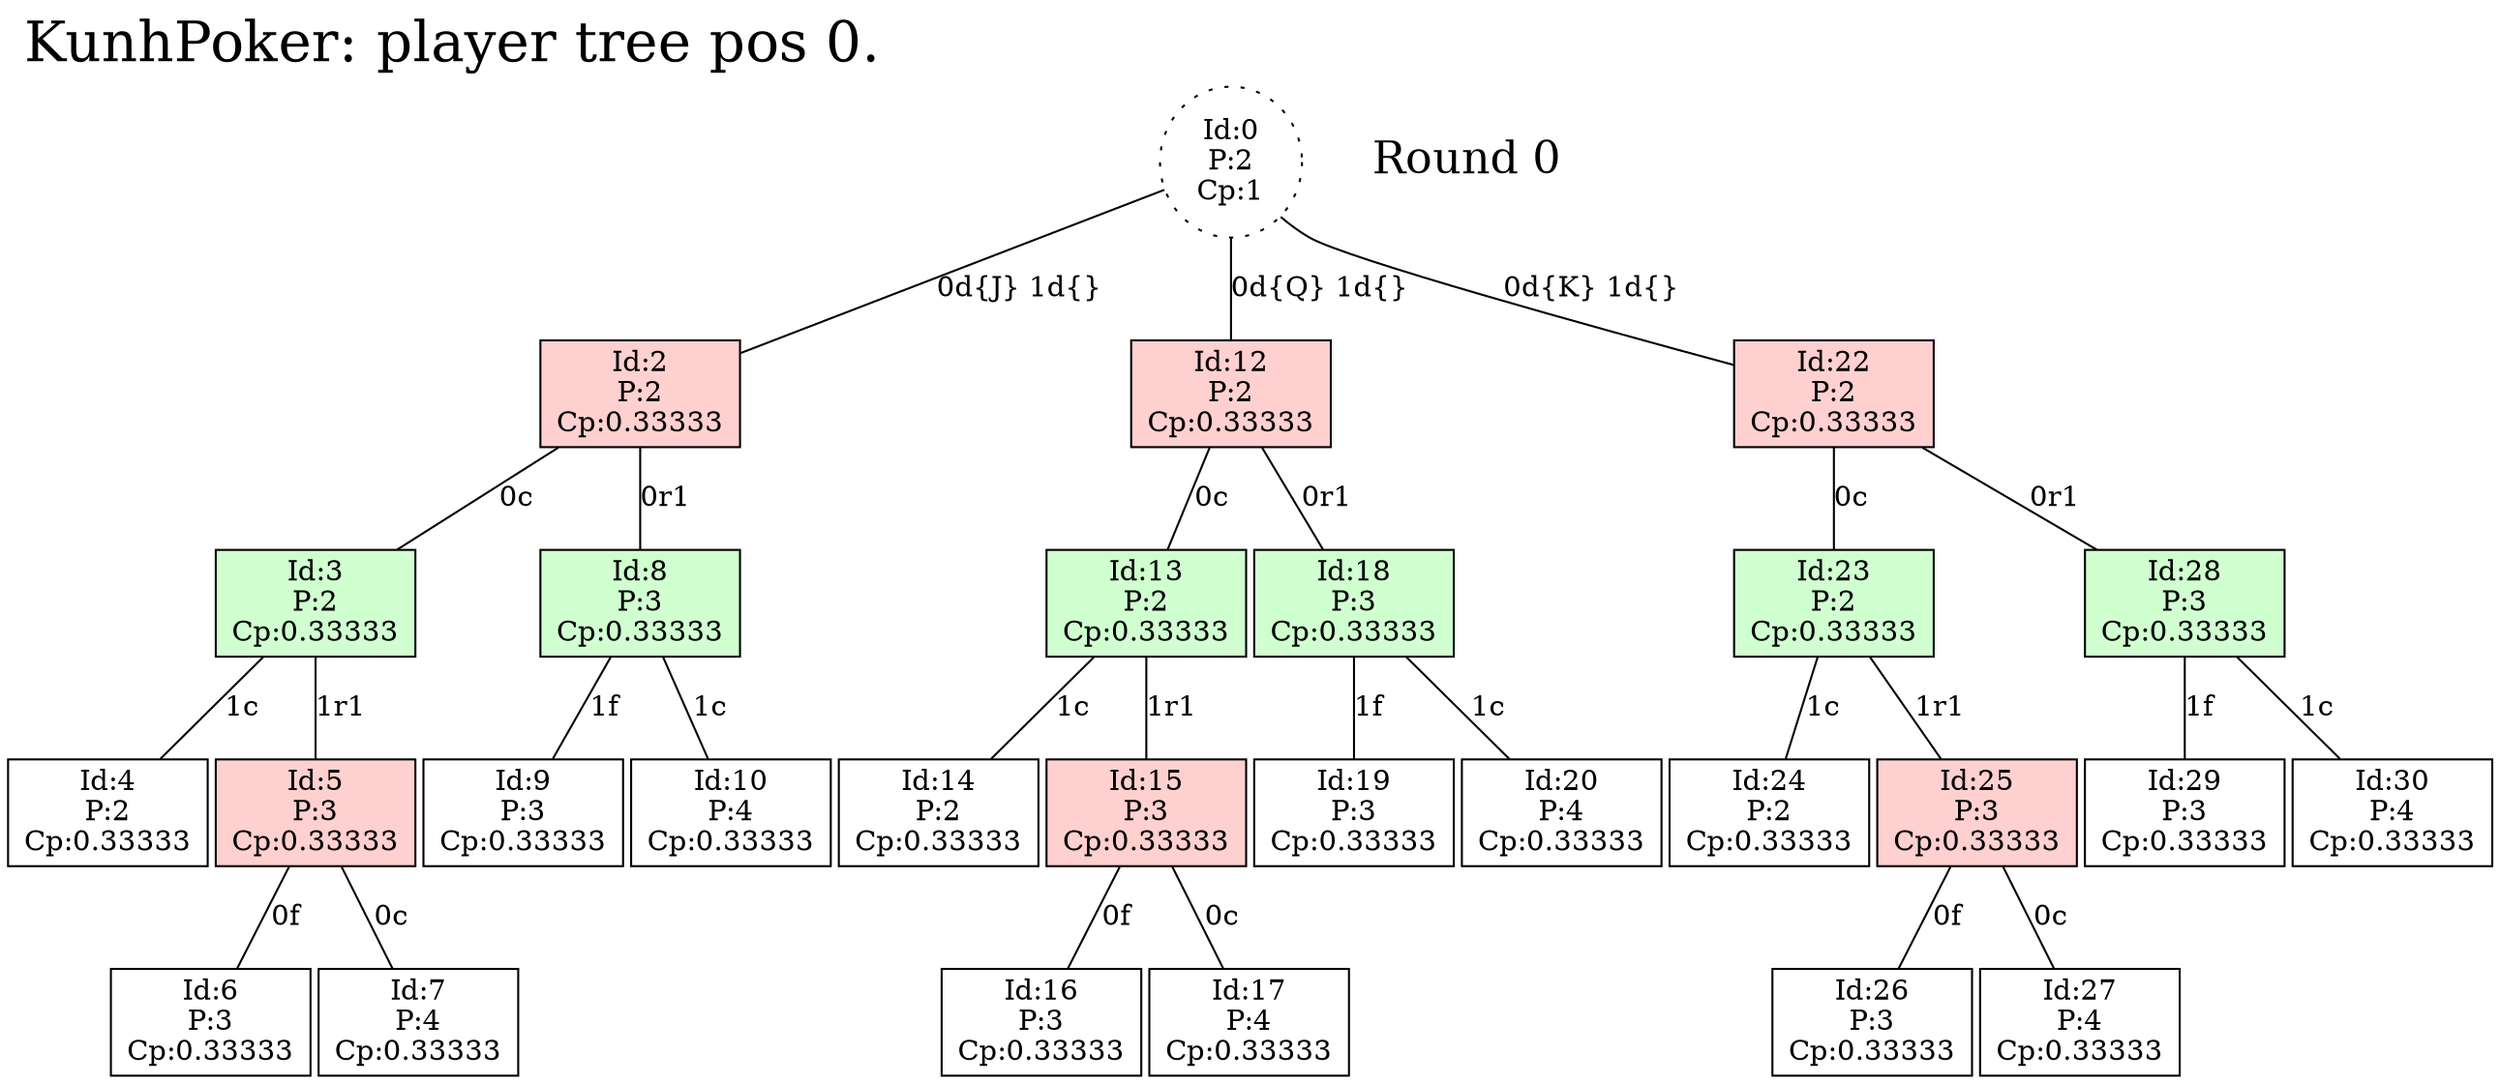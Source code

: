 digraph G {
graph [labeljust="l" labelloc="t" fontsize="28" nodesep="0.05" label="KunhPoker: player tree pos 0." ];
node[];
edge[arrowhead="none" ];
"n4"[label="Id:4\nP:2\nCp:0.33333" fillcolor="#FFFFFF" style="filled" shape="box" ];
"n3" -> "n4"[label="1c" ];
"n6"[label="Id:6\nP:3\nCp:0.33333" fillcolor="#FFFFFF" style="filled" shape="box" ];
"n5" -> "n6"[label="0f" ];
"n7"[label="Id:7\nP:4\nCp:0.33333" fillcolor="#FFFFFF" style="filled" shape="box" ];
"n5" -> "n7"[label="0c" ];
"n5"[label="Id:5\nP:3\nCp:0.33333" fillcolor="#FFD0D0" style="filled" shape="box" ];
"n3" -> "n5"[label="1r1" ];
"n3"[label="Id:3\nP:2\nCp:0.33333" fillcolor="#D0FFD0" style="filled" shape="box" ];
"n2" -> "n3"[label="0c" ];
"n9"[label="Id:9\nP:3\nCp:0.33333" fillcolor="#FFFFFF" style="filled" shape="box" ];
"n8" -> "n9"[label="1f" ];
"n10"[label="Id:10\nP:4\nCp:0.33333" fillcolor="#FFFFFF" style="filled" shape="box" ];
"n8" -> "n10"[label="1c" ];
"n8"[label="Id:8\nP:3\nCp:0.33333" fillcolor="#D0FFD0" style="filled" shape="box" ];
"n2" -> "n8"[label="0r1" ];
"n2"[label="Id:2\nP:2\nCp:0.33333" fillcolor="#FFD0D0" style="filled" shape="box" ];
"n0" -> "n2"[label="0d{J} 1d{}" ];
"n14"[label="Id:14\nP:2\nCp:0.33333" fillcolor="#FFFFFF" style="filled" shape="box" ];
"n13" -> "n14"[label="1c" ];
"n16"[label="Id:16\nP:3\nCp:0.33333" fillcolor="#FFFFFF" style="filled" shape="box" ];
"n15" -> "n16"[label="0f" ];
"n17"[label="Id:17\nP:4\nCp:0.33333" fillcolor="#FFFFFF" style="filled" shape="box" ];
"n15" -> "n17"[label="0c" ];
"n15"[label="Id:15\nP:3\nCp:0.33333" fillcolor="#FFD0D0" style="filled" shape="box" ];
"n13" -> "n15"[label="1r1" ];
"n13"[label="Id:13\nP:2\nCp:0.33333" fillcolor="#D0FFD0" style="filled" shape="box" ];
"n12" -> "n13"[label="0c" ];
"n19"[label="Id:19\nP:3\nCp:0.33333" fillcolor="#FFFFFF" style="filled" shape="box" ];
"n18" -> "n19"[label="1f" ];
"n20"[label="Id:20\nP:4\nCp:0.33333" fillcolor="#FFFFFF" style="filled" shape="box" ];
"n18" -> "n20"[label="1c" ];
"n18"[label="Id:18\nP:3\nCp:0.33333" fillcolor="#D0FFD0" style="filled" shape="box" ];
"n12" -> "n18"[label="0r1" ];
"n12"[label="Id:12\nP:2\nCp:0.33333" fillcolor="#FFD0D0" style="filled" shape="box" ];
"n0" -> "n12"[label="0d{Q} 1d{}" ];
"n24"[label="Id:24\nP:2\nCp:0.33333" fillcolor="#FFFFFF" style="filled" shape="box" ];
"n23" -> "n24"[label="1c" ];
"n26"[label="Id:26\nP:3\nCp:0.33333" fillcolor="#FFFFFF" style="filled" shape="box" ];
"n25" -> "n26"[label="0f" ];
"n27"[label="Id:27\nP:4\nCp:0.33333" fillcolor="#FFFFFF" style="filled" shape="box" ];
"n25" -> "n27"[label="0c" ];
"n25"[label="Id:25\nP:3\nCp:0.33333" fillcolor="#FFD0D0" style="filled" shape="box" ];
"n23" -> "n25"[label="1r1" ];
"n23"[label="Id:23\nP:2\nCp:0.33333" fillcolor="#D0FFD0" style="filled" shape="box" ];
"n22" -> "n23"[label="0c" ];
"n29"[label="Id:29\nP:3\nCp:0.33333" fillcolor="#FFFFFF" style="filled" shape="box" ];
"n28" -> "n29"[label="1f" ];
"n30"[label="Id:30\nP:4\nCp:0.33333" fillcolor="#FFFFFF" style="filled" shape="box" ];
"n28" -> "n30"[label="1c" ];
"n28"[label="Id:28\nP:3\nCp:0.33333" fillcolor="#D0FFD0" style="filled" shape="box" ];
"n22" -> "n28"[label="0r1" ];
"n22"[label="Id:22\nP:2\nCp:0.33333" fillcolor="#FFD0D0" style="filled" shape="box" ];
"n0" -> "n22"[label="0d{K} 1d{}" ];
{rank=same; round0;
"n0"[label="Id:0\nP:2\nCp:1" fillcolor="#FFFFFF" style="filled, dotted" shape="ellipse" ];
}
{
"round0"[fontsize="22" style="bold" peripheries="0" label="Round 0" ];
}
}

